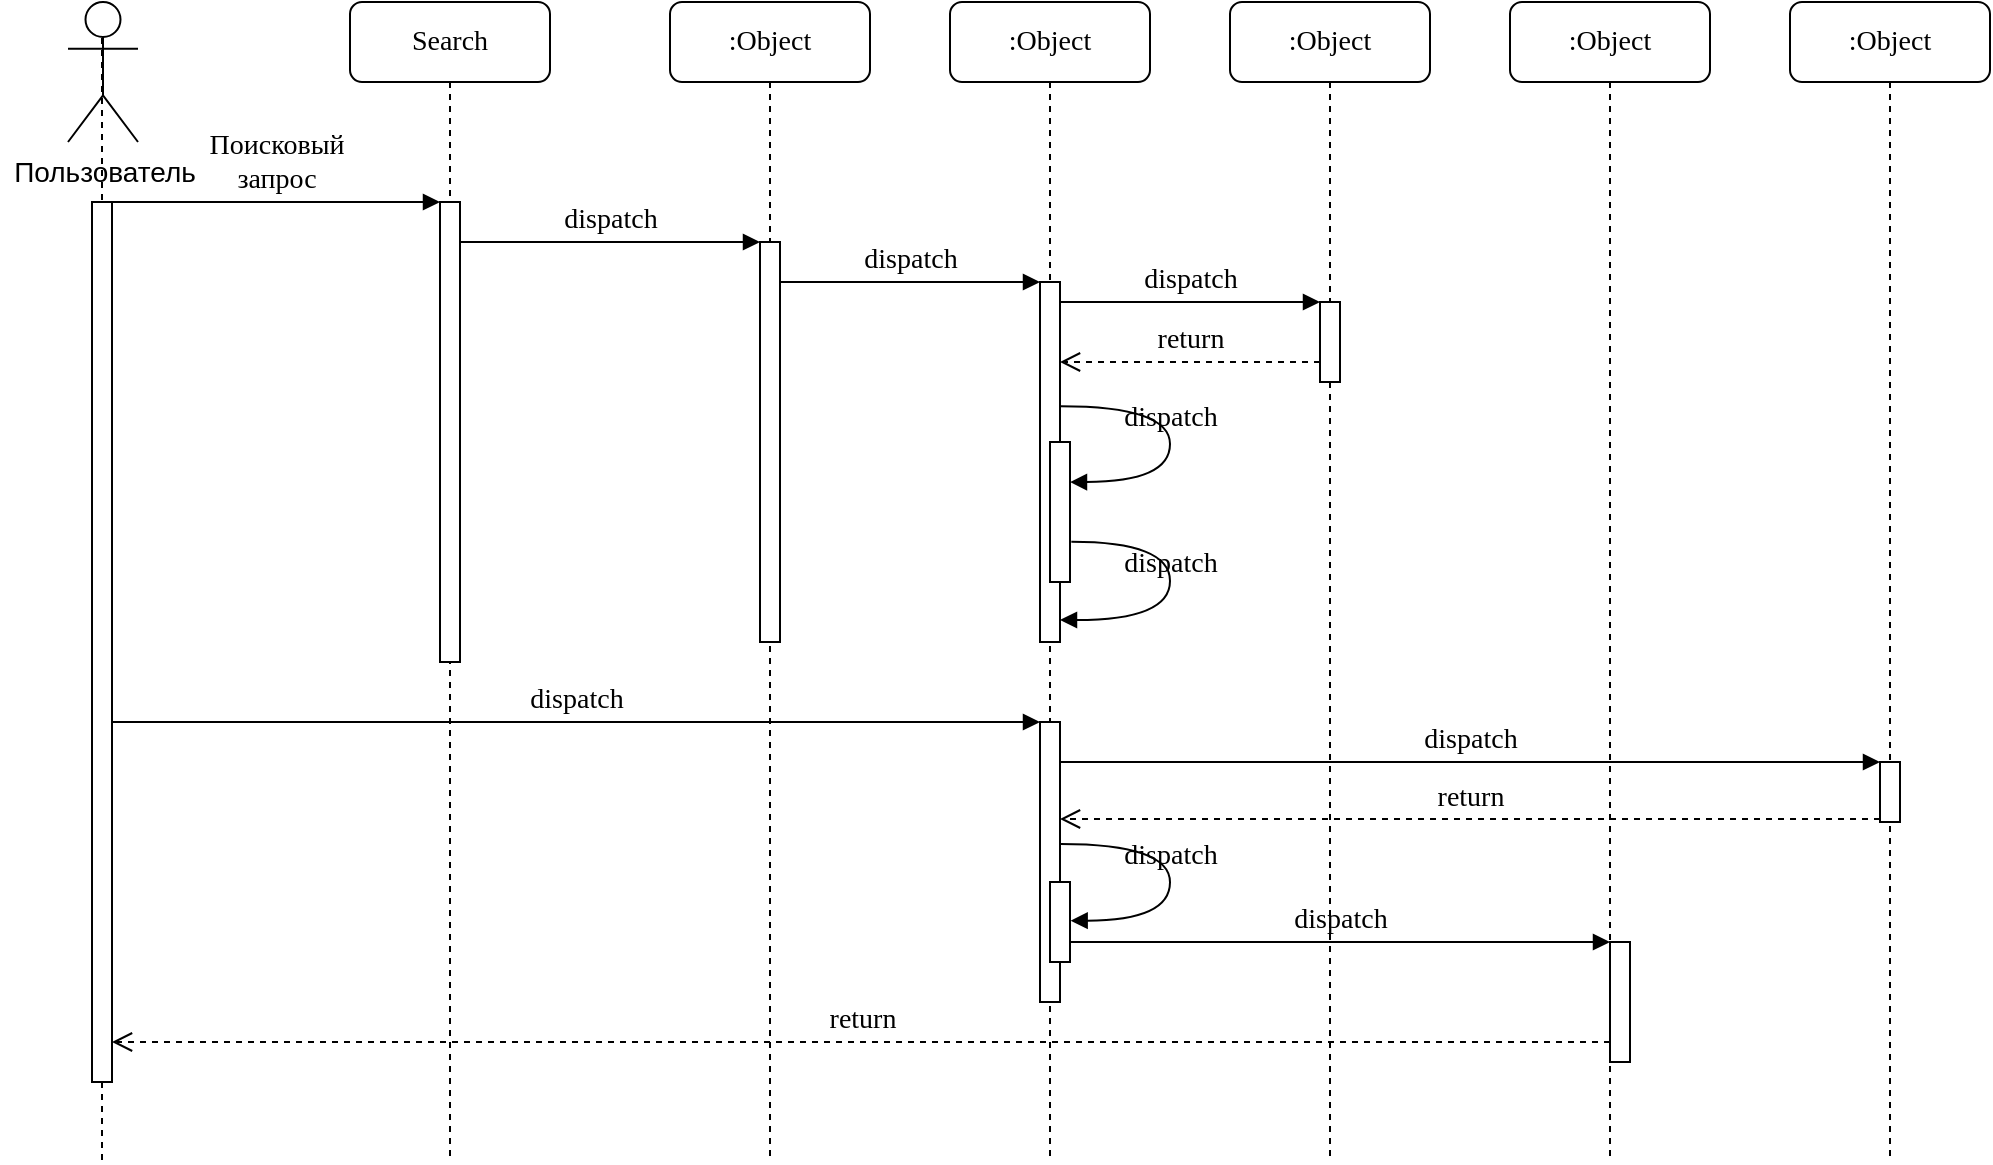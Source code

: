 <mxfile version="24.5.5" type="device" pages="3">
  <diagram name="Page-1" id="13e1069c-82ec-6db2-03f1-153e76fe0fe0">
    <mxGraphModel dx="628" dy="410" grid="1" gridSize="10" guides="1" tooltips="1" connect="1" arrows="1" fold="1" page="1" pageScale="1" pageWidth="1100" pageHeight="850" background="none" math="0" shadow="0">
      <root>
        <mxCell id="0" />
        <mxCell id="1" parent="0" />
        <mxCell id="7baba1c4bc27f4b0-2" value="Search" style="shape=umlLifeline;perimeter=lifelinePerimeter;whiteSpace=wrap;html=1;container=1;collapsible=0;recursiveResize=0;outlineConnect=0;rounded=1;shadow=0;comic=0;labelBackgroundColor=none;strokeWidth=1;fontFamily=Verdana;fontSize=14;align=center;" parent="1" vertex="1">
          <mxGeometry x="240" y="80" width="100" height="580" as="geometry" />
        </mxCell>
        <mxCell id="7baba1c4bc27f4b0-10" value="" style="html=1;points=[];perimeter=orthogonalPerimeter;rounded=0;shadow=0;comic=0;labelBackgroundColor=none;strokeWidth=1;fontFamily=Verdana;fontSize=14;align=center;" parent="7baba1c4bc27f4b0-2" vertex="1">
          <mxGeometry x="45" y="100" width="10" height="230" as="geometry" />
        </mxCell>
        <mxCell id="7baba1c4bc27f4b0-3" value=":Object" style="shape=umlLifeline;perimeter=lifelinePerimeter;whiteSpace=wrap;html=1;container=1;collapsible=0;recursiveResize=0;outlineConnect=0;rounded=1;shadow=0;comic=0;labelBackgroundColor=none;strokeWidth=1;fontFamily=Verdana;fontSize=14;align=center;" parent="1" vertex="1">
          <mxGeometry x="400" y="80" width="100" height="580" as="geometry" />
        </mxCell>
        <mxCell id="7baba1c4bc27f4b0-13" value="" style="html=1;points=[];perimeter=orthogonalPerimeter;rounded=0;shadow=0;comic=0;labelBackgroundColor=none;strokeWidth=1;fontFamily=Verdana;fontSize=14;align=center;" parent="7baba1c4bc27f4b0-3" vertex="1">
          <mxGeometry x="45" y="120" width="10" height="200" as="geometry" />
        </mxCell>
        <mxCell id="7baba1c4bc27f4b0-4" value=":Object" style="shape=umlLifeline;perimeter=lifelinePerimeter;whiteSpace=wrap;html=1;container=1;collapsible=0;recursiveResize=0;outlineConnect=0;rounded=1;shadow=0;comic=0;labelBackgroundColor=none;strokeWidth=1;fontFamily=Verdana;fontSize=14;align=center;" parent="1" vertex="1">
          <mxGeometry x="540" y="80" width="100" height="580" as="geometry" />
        </mxCell>
        <mxCell id="7baba1c4bc27f4b0-5" value=":Object" style="shape=umlLifeline;perimeter=lifelinePerimeter;whiteSpace=wrap;html=1;container=1;collapsible=0;recursiveResize=0;outlineConnect=0;rounded=1;shadow=0;comic=0;labelBackgroundColor=none;strokeWidth=1;fontFamily=Verdana;fontSize=14;align=center;" parent="1" vertex="1">
          <mxGeometry x="680" y="80" width="100" height="580" as="geometry" />
        </mxCell>
        <mxCell id="7baba1c4bc27f4b0-6" value=":Object" style="shape=umlLifeline;perimeter=lifelinePerimeter;whiteSpace=wrap;html=1;container=1;collapsible=0;recursiveResize=0;outlineConnect=0;rounded=1;shadow=0;comic=0;labelBackgroundColor=none;strokeWidth=1;fontFamily=Verdana;fontSize=14;align=center;" parent="1" vertex="1">
          <mxGeometry x="820" y="80" width="100" height="580" as="geometry" />
        </mxCell>
        <mxCell id="7baba1c4bc27f4b0-7" value=":Object" style="shape=umlLifeline;perimeter=lifelinePerimeter;whiteSpace=wrap;html=1;container=1;collapsible=0;recursiveResize=0;outlineConnect=0;rounded=1;shadow=0;comic=0;labelBackgroundColor=none;strokeWidth=1;fontFamily=Verdana;fontSize=14;align=center;" parent="1" vertex="1">
          <mxGeometry x="960" y="80" width="100" height="580" as="geometry" />
        </mxCell>
        <mxCell id="7baba1c4bc27f4b0-8" value="" style="shape=umlLifeline;perimeter=lifelinePerimeter;whiteSpace=wrap;html=1;container=1;collapsible=0;recursiveResize=0;outlineConnect=0;rounded=1;shadow=0;comic=0;labelBackgroundColor=none;strokeWidth=1;fontFamily=Verdana;fontSize=14;align=center;size=0;" parent="1" vertex="1">
          <mxGeometry x="66" y="80" width="100" height="580" as="geometry" />
        </mxCell>
        <mxCell id="7baba1c4bc27f4b0-9" value="" style="html=1;points=[];perimeter=orthogonalPerimeter;rounded=0;shadow=0;comic=0;labelBackgroundColor=none;strokeWidth=1;fontFamily=Verdana;fontSize=14;align=center;" parent="7baba1c4bc27f4b0-8" vertex="1">
          <mxGeometry x="45" y="100" width="10" height="440" as="geometry" />
        </mxCell>
        <mxCell id="zFUMQge01UDR3UkRTvfp-1" value="Пользователь" style="shape=umlActor;verticalLabelPosition=bottom;verticalAlign=top;html=1;outlineConnect=0;fontSize=14;" parent="7baba1c4bc27f4b0-8" vertex="1">
          <mxGeometry x="33" width="35" height="70" as="geometry" />
        </mxCell>
        <mxCell id="7baba1c4bc27f4b0-16" value="" style="html=1;points=[];perimeter=orthogonalPerimeter;rounded=0;shadow=0;comic=0;labelBackgroundColor=none;strokeWidth=1;fontFamily=Verdana;fontSize=14;align=center;" parent="1" vertex="1">
          <mxGeometry x="585" y="220" width="10" height="180" as="geometry" />
        </mxCell>
        <mxCell id="7baba1c4bc27f4b0-17" value="dispatch" style="html=1;verticalAlign=bottom;endArrow=block;labelBackgroundColor=none;fontFamily=Verdana;fontSize=14;edgeStyle=elbowEdgeStyle;elbow=vertical;" parent="1" source="7baba1c4bc27f4b0-13" target="7baba1c4bc27f4b0-16" edge="1">
          <mxGeometry relative="1" as="geometry">
            <mxPoint x="510" y="220" as="sourcePoint" />
            <Array as="points">
              <mxPoint x="460" y="220" />
            </Array>
          </mxGeometry>
        </mxCell>
        <mxCell id="7baba1c4bc27f4b0-19" value="" style="html=1;points=[];perimeter=orthogonalPerimeter;rounded=0;shadow=0;comic=0;labelBackgroundColor=none;strokeWidth=1;fontFamily=Verdana;fontSize=14;align=center;" parent="1" vertex="1">
          <mxGeometry x="725" y="230" width="10" height="40" as="geometry" />
        </mxCell>
        <mxCell id="7baba1c4bc27f4b0-20" value="dispatch" style="html=1;verticalAlign=bottom;endArrow=block;entryX=0;entryY=0;labelBackgroundColor=none;fontFamily=Verdana;fontSize=14;edgeStyle=elbowEdgeStyle;elbow=vertical;" parent="1" source="7baba1c4bc27f4b0-16" target="7baba1c4bc27f4b0-19" edge="1">
          <mxGeometry relative="1" as="geometry">
            <mxPoint x="650" y="230" as="sourcePoint" />
          </mxGeometry>
        </mxCell>
        <mxCell id="7baba1c4bc27f4b0-21" value="return" style="html=1;verticalAlign=bottom;endArrow=open;dashed=1;endSize=8;labelBackgroundColor=none;fontFamily=Verdana;fontSize=14;edgeStyle=elbowEdgeStyle;elbow=vertical;" parent="1" source="7baba1c4bc27f4b0-19" target="7baba1c4bc27f4b0-16" edge="1">
          <mxGeometry relative="1" as="geometry">
            <mxPoint x="650" y="306" as="targetPoint" />
            <Array as="points">
              <mxPoint x="670" y="260" />
              <mxPoint x="700" y="260" />
            </Array>
          </mxGeometry>
        </mxCell>
        <mxCell id="7baba1c4bc27f4b0-22" value="" style="html=1;points=[];perimeter=orthogonalPerimeter;rounded=0;shadow=0;comic=0;labelBackgroundColor=none;strokeWidth=1;fontFamily=Verdana;fontSize=14;align=center;" parent="1" vertex="1">
          <mxGeometry x="585" y="440" width="10" height="140" as="geometry" />
        </mxCell>
        <mxCell id="7baba1c4bc27f4b0-23" value="dispatch" style="html=1;verticalAlign=bottom;endArrow=block;entryX=0;entryY=0;labelBackgroundColor=none;fontFamily=Verdana;fontSize=14;" parent="1" source="7baba1c4bc27f4b0-9" target="7baba1c4bc27f4b0-22" edge="1">
          <mxGeometry relative="1" as="geometry">
            <mxPoint x="510" y="420" as="sourcePoint" />
          </mxGeometry>
        </mxCell>
        <mxCell id="7baba1c4bc27f4b0-25" value="" style="html=1;points=[];perimeter=orthogonalPerimeter;rounded=0;shadow=0;comic=0;labelBackgroundColor=none;strokeColor=#000000;strokeWidth=1;fillColor=#FFFFFF;fontFamily=Verdana;fontSize=14;fontColor=#000000;align=center;" parent="1" vertex="1">
          <mxGeometry x="1005" y="460" width="10" height="30" as="geometry" />
        </mxCell>
        <mxCell id="7baba1c4bc27f4b0-26" value="dispatch" style="html=1;verticalAlign=bottom;endArrow=block;entryX=0;entryY=0;labelBackgroundColor=none;fontFamily=Verdana;fontSize=14;" parent="1" source="7baba1c4bc27f4b0-22" target="7baba1c4bc27f4b0-25" edge="1">
          <mxGeometry relative="1" as="geometry">
            <mxPoint x="930" y="340" as="sourcePoint" />
          </mxGeometry>
        </mxCell>
        <mxCell id="7baba1c4bc27f4b0-27" value="return" style="html=1;verticalAlign=bottom;endArrow=open;dashed=1;endSize=8;exitX=0;exitY=0.95;labelBackgroundColor=none;fontFamily=Verdana;fontSize=14;" parent="1" source="7baba1c4bc27f4b0-25" target="7baba1c4bc27f4b0-22" edge="1">
          <mxGeometry relative="1" as="geometry">
            <mxPoint x="930" y="416" as="targetPoint" />
          </mxGeometry>
        </mxCell>
        <mxCell id="7baba1c4bc27f4b0-28" value="" style="html=1;points=[];perimeter=orthogonalPerimeter;rounded=0;shadow=0;comic=0;labelBackgroundColor=none;strokeWidth=1;fontFamily=Verdana;fontSize=14;align=center;" parent="1" vertex="1">
          <mxGeometry x="870" y="550" width="10" height="60" as="geometry" />
        </mxCell>
        <mxCell id="7baba1c4bc27f4b0-29" value="dispatch" style="html=1;verticalAlign=bottom;endArrow=block;entryX=0;entryY=0;labelBackgroundColor=none;fontFamily=Verdana;fontSize=14;edgeStyle=elbowEdgeStyle;elbow=vertical;" parent="1" source="7baba1c4bc27f4b0-37" target="7baba1c4bc27f4b0-28" edge="1">
          <mxGeometry relative="1" as="geometry">
            <mxPoint x="800" y="550" as="sourcePoint" />
          </mxGeometry>
        </mxCell>
        <mxCell id="7baba1c4bc27f4b0-30" value="return" style="html=1;verticalAlign=bottom;endArrow=open;dashed=1;endSize=8;labelBackgroundColor=none;fontFamily=Verdana;fontSize=14;edgeStyle=elbowEdgeStyle;elbow=vertical;" parent="1" source="7baba1c4bc27f4b0-28" target="7baba1c4bc27f4b0-9" edge="1">
          <mxGeometry relative="1" as="geometry">
            <mxPoint x="800" y="626" as="targetPoint" />
            <Array as="points">
              <mxPoint x="570" y="600" />
            </Array>
          </mxGeometry>
        </mxCell>
        <mxCell id="7baba1c4bc27f4b0-11" value="Поисковый&lt;br style=&quot;font-size: 14px;&quot;&gt;запрос" style="html=1;verticalAlign=bottom;endArrow=block;entryX=0;entryY=0;labelBackgroundColor=none;fontFamily=Verdana;fontSize=14;edgeStyle=elbowEdgeStyle;elbow=vertical;" parent="1" source="7baba1c4bc27f4b0-9" target="7baba1c4bc27f4b0-10" edge="1">
          <mxGeometry relative="1" as="geometry">
            <mxPoint x="220" y="190" as="sourcePoint" />
          </mxGeometry>
        </mxCell>
        <mxCell id="7baba1c4bc27f4b0-14" value="dispatch" style="html=1;verticalAlign=bottom;endArrow=block;entryX=0;entryY=0;labelBackgroundColor=none;fontFamily=Verdana;fontSize=14;edgeStyle=elbowEdgeStyle;elbow=vertical;" parent="1" source="7baba1c4bc27f4b0-10" target="7baba1c4bc27f4b0-13" edge="1">
          <mxGeometry relative="1" as="geometry">
            <mxPoint x="370" y="200" as="sourcePoint" />
          </mxGeometry>
        </mxCell>
        <mxCell id="7baba1c4bc27f4b0-34" value="" style="html=1;points=[];perimeter=orthogonalPerimeter;rounded=0;shadow=0;comic=0;labelBackgroundColor=none;strokeWidth=1;fontFamily=Verdana;fontSize=14;align=center;" parent="1" vertex="1">
          <mxGeometry x="590" y="300" width="10" height="70" as="geometry" />
        </mxCell>
        <mxCell id="7baba1c4bc27f4b0-35" value="dispatch" style="html=1;verticalAlign=bottom;endArrow=block;labelBackgroundColor=none;fontFamily=Verdana;fontSize=14;elbow=vertical;edgeStyle=orthogonalEdgeStyle;curved=1;entryX=1;entryY=0.286;entryPerimeter=0;exitX=1.038;exitY=0.345;exitPerimeter=0;" parent="1" source="7baba1c4bc27f4b0-16" target="7baba1c4bc27f4b0-34" edge="1">
          <mxGeometry relative="1" as="geometry">
            <mxPoint x="465" y="230" as="sourcePoint" />
            <mxPoint x="595" y="230" as="targetPoint" />
            <Array as="points">
              <mxPoint x="650" y="282" />
              <mxPoint x="650" y="320" />
            </Array>
          </mxGeometry>
        </mxCell>
        <mxCell id="7baba1c4bc27f4b0-36" value="dispatch" style="html=1;verticalAlign=bottom;endArrow=block;labelBackgroundColor=none;fontFamily=Verdana;fontSize=14;elbow=vertical;edgeStyle=orthogonalEdgeStyle;curved=1;exitX=1.066;exitY=0.713;exitPerimeter=0;" parent="1" source="7baba1c4bc27f4b0-34" edge="1">
          <mxGeometry relative="1" as="geometry">
            <mxPoint x="610.333" y="350" as="sourcePoint" />
            <mxPoint x="595" y="389" as="targetPoint" />
            <Array as="points">
              <mxPoint x="650" y="350" />
              <mxPoint x="650" y="389" />
            </Array>
          </mxGeometry>
        </mxCell>
        <mxCell id="7baba1c4bc27f4b0-37" value="" style="html=1;points=[];perimeter=orthogonalPerimeter;rounded=0;shadow=0;comic=0;labelBackgroundColor=none;strokeWidth=1;fontFamily=Verdana;fontSize=14;align=center;" parent="1" vertex="1">
          <mxGeometry x="590" y="520" width="10" height="40" as="geometry" />
        </mxCell>
        <mxCell id="7baba1c4bc27f4b0-39" value="dispatch" style="html=1;verticalAlign=bottom;endArrow=block;labelBackgroundColor=none;fontFamily=Verdana;fontSize=14;elbow=vertical;edgeStyle=orthogonalEdgeStyle;curved=1;entryX=1;entryY=0.286;entryPerimeter=0;exitX=1.038;exitY=0.345;exitPerimeter=0;" parent="1" edge="1">
          <mxGeometry relative="1" as="geometry">
            <mxPoint x="595.333" y="501" as="sourcePoint" />
            <mxPoint x="600.333" y="539.333" as="targetPoint" />
            <Array as="points">
              <mxPoint x="650" y="501" />
              <mxPoint x="650" y="539" />
            </Array>
          </mxGeometry>
        </mxCell>
      </root>
    </mxGraphModel>
  </diagram>
  <diagram id="e9X5SqmoBEEQAjiF42qK" name="Страница — 2">
    <mxGraphModel dx="1121" dy="733" grid="1" gridSize="10" guides="1" tooltips="1" connect="1" arrows="1" fold="1" page="1" pageScale="1" pageWidth="827" pageHeight="1169" math="0" shadow="0">
      <root>
        <mxCell id="0" />
        <mxCell id="1" parent="0" />
        <mxCell id="RokBbIehH6QQbK3qQUgr-1" value="browse" style="shape=umlLifeline;perimeter=lifelinePerimeter;whiteSpace=wrap;html=1;container=1;collapsible=0;recursiveResize=0;outlineConnect=0;rounded=1;shadow=0;comic=0;labelBackgroundColor=none;strokeWidth=1;fontFamily=Verdana;fontSize=14;align=center;" vertex="1" parent="1">
          <mxGeometry x="240" y="80" width="100" height="400" as="geometry" />
        </mxCell>
        <mxCell id="RokBbIehH6QQbK3qQUgr-2" value="" style="html=1;points=[];perimeter=orthogonalPerimeter;rounded=0;shadow=0;comic=0;labelBackgroundColor=none;strokeWidth=1;fontFamily=Verdana;fontSize=14;align=center;" vertex="1" parent="RokBbIehH6QQbK3qQUgr-1">
          <mxGeometry x="45" y="100" width="10" height="140" as="geometry" />
        </mxCell>
        <mxCell id="RokBbIehH6QQbK3qQUgr-3" value="search-service" style="shape=umlLifeline;perimeter=lifelinePerimeter;whiteSpace=wrap;html=1;container=1;collapsible=0;recursiveResize=0;outlineConnect=0;rounded=1;shadow=0;comic=0;labelBackgroundColor=none;strokeWidth=1;fontFamily=Verdana;fontSize=14;align=center;" vertex="1" parent="1">
          <mxGeometry x="400" y="80" width="100" height="400" as="geometry" />
        </mxCell>
        <mxCell id="RokBbIehH6QQbK3qQUgr-4" value="" style="html=1;points=[];perimeter=orthogonalPerimeter;rounded=0;shadow=0;comic=0;labelBackgroundColor=none;strokeWidth=1;fontFamily=Verdana;fontSize=14;align=center;" vertex="1" parent="RokBbIehH6QQbK3qQUgr-3">
          <mxGeometry x="45" y="130" width="10" height="70" as="geometry" />
        </mxCell>
        <mxCell id="RokBbIehH6QQbK3qQUgr-9" value="" style="shape=umlLifeline;perimeter=lifelinePerimeter;whiteSpace=wrap;html=1;container=1;collapsible=0;recursiveResize=0;outlineConnect=0;rounded=1;shadow=0;comic=0;labelBackgroundColor=none;strokeWidth=1;fontFamily=Verdana;fontSize=14;align=center;size=0;" vertex="1" parent="1">
          <mxGeometry x="66" y="80" width="100" height="400" as="geometry" />
        </mxCell>
        <mxCell id="RokBbIehH6QQbK3qQUgr-10" value="" style="html=1;points=[];perimeter=orthogonalPerimeter;rounded=0;shadow=0;comic=0;labelBackgroundColor=none;strokeWidth=1;fontFamily=Verdana;fontSize=14;align=center;" vertex="1" parent="RokBbIehH6QQbK3qQUgr-9">
          <mxGeometry x="45" y="100" width="10" height="190" as="geometry" />
        </mxCell>
        <mxCell id="RokBbIehH6QQbK3qQUgr-11" value="Пользователь" style="shape=umlActor;verticalLabelPosition=bottom;verticalAlign=top;html=1;outlineConnect=0;fontSize=14;" vertex="1" parent="RokBbIehH6QQbK3qQUgr-9">
          <mxGeometry x="33" y="-4" width="35" height="70" as="geometry" />
        </mxCell>
        <mxCell id="RokBbIehH6QQbK3qQUgr-25" value="Поисковый&lt;br style=&quot;font-size: 14px;&quot;&gt;запрос" style="html=1;verticalAlign=bottom;endArrow=block;entryX=0;entryY=0;labelBackgroundColor=none;fontFamily=Verdana;fontSize=14;edgeStyle=elbowEdgeStyle;elbow=vertical;" edge="1" parent="1">
          <mxGeometry relative="1" as="geometry">
            <mxPoint x="121" y="193" as="sourcePoint" />
            <mxPoint x="285" y="193.0" as="targetPoint" />
          </mxGeometry>
        </mxCell>
        <mxCell id="RokBbIehH6QQbK3qQUgr-26" value="Поисковый&lt;br&gt;запрос" style="html=1;verticalAlign=bottom;endArrow=block;entryX=0;entryY=0;labelBackgroundColor=none;fontFamily=Verdana;fontSize=14;edgeStyle=elbowEdgeStyle;elbow=vertical;" edge="1" parent="1">
          <mxGeometry relative="1" as="geometry">
            <mxPoint x="295" y="207" as="sourcePoint" />
            <mxPoint x="445" y="207.0" as="targetPoint" />
          </mxGeometry>
        </mxCell>
        <mxCell id="RokBbIehH6QQbK3qQUgr-16" value="Список&lt;div&gt;трансляций&lt;/div&gt;" style="html=1;verticalAlign=bottom;endArrow=open;dashed=1;endSize=8;labelBackgroundColor=none;fontFamily=Verdana;fontSize=14;edgeStyle=elbowEdgeStyle;elbow=vertical;entryX=1.055;entryY=0.718;entryDx=0;entryDy=0;entryPerimeter=0;" edge="1" parent="1" source="RokBbIehH6QQbK3qQUgr-4" target="RokBbIehH6QQbK3qQUgr-2">
          <mxGeometry relative="1" as="geometry">
            <mxPoint x="315" y="280" as="targetPoint" />
            <Array as="points">
              <mxPoint x="380" y="280" />
              <mxPoint x="420" y="280" />
            </Array>
            <mxPoint x="445" y="280" as="sourcePoint" />
          </mxGeometry>
        </mxCell>
        <mxCell id="RokBbIehH6QQbK3qQUgr-34" value="Карточки&lt;div&gt;трансляций&lt;/div&gt;" style="html=1;verticalAlign=bottom;endArrow=open;dashed=1;endSize=8;labelBackgroundColor=none;fontFamily=Verdana;fontSize=14;edgeStyle=elbowEdgeStyle;elbow=vertical;" edge="1" parent="1">
          <mxGeometry relative="1" as="geometry">
            <mxPoint x="120" y="320" as="targetPoint" />
            <Array as="points">
              <mxPoint x="213" y="320" />
              <mxPoint x="253" y="320" />
            </Array>
            <mxPoint x="289.5" y="320" as="sourcePoint" />
          </mxGeometry>
        </mxCell>
      </root>
    </mxGraphModel>
  </diagram>
  <diagram id="phtAl6plremGP3SxUvnf" name="Страница — 3">
    <mxGraphModel dx="785" dy="513" grid="1" gridSize="10" guides="1" tooltips="1" connect="1" arrows="1" fold="1" page="1" pageScale="1" pageWidth="827" pageHeight="1169" math="0" shadow="0">
      <root>
        <mxCell id="0" />
        <mxCell id="1" parent="0" />
        <mxCell id="5nNnxk7ZySgeqozwCx_E-1" value="Клиентская часть" style="shape=umlLifeline;perimeter=lifelinePerimeter;whiteSpace=wrap;html=1;container=1;collapsible=0;recursiveResize=0;outlineConnect=0;rounded=1;shadow=0;comic=0;labelBackgroundColor=none;strokeWidth=1;fontFamily=Verdana;fontSize=14;align=center;" parent="1" vertex="1">
          <mxGeometry x="240" y="80" width="100" height="350" as="geometry" />
        </mxCell>
        <mxCell id="5nNnxk7ZySgeqozwCx_E-2" value="" style="html=1;points=[];perimeter=orthogonalPerimeter;rounded=0;shadow=0;comic=0;labelBackgroundColor=none;strokeWidth=1;fontFamily=Verdana;fontSize=14;align=center;" parent="5nNnxk7ZySgeqozwCx_E-1" vertex="1">
          <mxGeometry x="45" y="110" width="10" height="140" as="geometry" />
        </mxCell>
        <mxCell id="5nNnxk7ZySgeqozwCx_E-3" value="Серверная часть" style="shape=umlLifeline;perimeter=lifelinePerimeter;whiteSpace=wrap;html=1;container=1;collapsible=0;recursiveResize=0;outlineConnect=0;rounded=1;shadow=0;comic=0;labelBackgroundColor=none;strokeWidth=1;fontFamily=Verdana;fontSize=14;align=center;" parent="1" vertex="1">
          <mxGeometry x="400" y="80" width="100" height="350" as="geometry" />
        </mxCell>
        <mxCell id="5nNnxk7ZySgeqozwCx_E-4" value="" style="html=1;points=[];perimeter=orthogonalPerimeter;rounded=0;shadow=0;comic=0;labelBackgroundColor=none;strokeWidth=1;fontFamily=Verdana;fontSize=14;align=center;" parent="5nNnxk7ZySgeqozwCx_E-3" vertex="1">
          <mxGeometry x="45" y="130" width="10" height="90" as="geometry" />
        </mxCell>
        <mxCell id="5nNnxk7ZySgeqozwCx_E-26" value="Поисковый&lt;br&gt;запрос" style="html=1;verticalAlign=bottom;endArrow=block;labelBackgroundColor=none;fontFamily=Verdana;fontSize=14;edgeStyle=elbowEdgeStyle;elbow=vertical;" parent="5nNnxk7ZySgeqozwCx_E-3" edge="1">
          <mxGeometry relative="1" as="geometry">
            <mxPoint x="-105" y="135" as="sourcePoint" />
            <mxPoint x="45" y="135" as="targetPoint" />
            <Array as="points">
              <mxPoint x="-59.67" y="135" />
              <mxPoint x="-69.67" y="35" />
            </Array>
          </mxGeometry>
        </mxCell>
        <mxCell id="5nNnxk7ZySgeqozwCx_E-5" value="СУБД" style="shape=umlLifeline;perimeter=lifelinePerimeter;whiteSpace=wrap;html=1;container=1;collapsible=0;recursiveResize=0;outlineConnect=0;rounded=1;shadow=0;comic=0;labelBackgroundColor=none;strokeWidth=1;fontFamily=Verdana;fontSize=14;align=center;" parent="1" vertex="1">
          <mxGeometry x="540" y="80" width="100" height="350" as="geometry" />
        </mxCell>
        <mxCell id="5nNnxk7ZySgeqozwCx_E-32" value="" style="html=1;points=[];perimeter=orthogonalPerimeter;rounded=0;shadow=0;comic=0;labelBackgroundColor=none;strokeWidth=1;fontFamily=Verdana;fontSize=14;align=center;" parent="5nNnxk7ZySgeqozwCx_E-5" vertex="1">
          <mxGeometry x="45" y="140" width="10" height="50" as="geometry" />
        </mxCell>
        <mxCell id="LN6lQVmRN_XFHIJjR32S-2" value="Поиск &lt;br&gt;по запросу" style="html=1;verticalAlign=bottom;endArrow=block;labelBackgroundColor=none;fontFamily=Verdana;fontSize=14;edgeStyle=elbowEdgeStyle;elbow=vertical;exitX=1.055;exitY=0.5;exitDx=0;exitDy=0;exitPerimeter=0;entryX=0.986;entryY=0.775;entryDx=0;entryDy=0;entryPerimeter=0;" edge="1" parent="5nNnxk7ZySgeqozwCx_E-5" source="5nNnxk7ZySgeqozwCx_E-32" target="5nNnxk7ZySgeqozwCx_E-32">
          <mxGeometry x="-0.073" y="41" relative="1" as="geometry">
            <mxPoint x="60" y="157" as="sourcePoint" />
            <Array as="points">
              <mxPoint x="80" y="160" />
            </Array>
            <mxPoint x="190.0" y="157" as="targetPoint" />
            <mxPoint x="20" y="-26" as="offset" />
          </mxGeometry>
        </mxCell>
        <mxCell id="5nNnxk7ZySgeqozwCx_E-9" value="" style="shape=umlLifeline;perimeter=lifelinePerimeter;whiteSpace=wrap;html=1;container=1;collapsible=0;recursiveResize=0;outlineConnect=0;rounded=1;shadow=0;comic=0;labelBackgroundColor=none;strokeWidth=1;fontFamily=Verdana;fontSize=14;align=center;size=0;" parent="1" vertex="1">
          <mxGeometry x="66" y="80" width="100" height="350" as="geometry" />
        </mxCell>
        <mxCell id="5nNnxk7ZySgeqozwCx_E-10" value="" style="html=1;points=[];perimeter=orthogonalPerimeter;rounded=0;shadow=0;comic=0;labelBackgroundColor=none;strokeWidth=1;fontFamily=Verdana;fontSize=14;align=center;" parent="5nNnxk7ZySgeqozwCx_E-9" vertex="1">
          <mxGeometry x="45" y="100" width="10" height="160" as="geometry" />
        </mxCell>
        <mxCell id="5nNnxk7ZySgeqozwCx_E-11" value="Пользователь" style="shape=umlActor;verticalLabelPosition=bottom;verticalAlign=top;html=1;outlineConnect=0;fontSize=14;" parent="5nNnxk7ZySgeqozwCx_E-9" vertex="1">
          <mxGeometry x="33" width="35" height="70" as="geometry" />
        </mxCell>
        <mxCell id="5nNnxk7ZySgeqozwCx_E-13" value="Поисковый&lt;br&gt;запрос" style="html=1;verticalAlign=bottom;endArrow=block;labelBackgroundColor=none;fontFamily=Verdana;fontSize=14;edgeStyle=elbowEdgeStyle;elbow=vertical;" parent="1" edge="1">
          <mxGeometry relative="1" as="geometry">
            <mxPoint x="455" y="227" as="sourcePoint" />
            <Array as="points">
              <mxPoint x="460" y="227" />
            </Array>
            <mxPoint x="585.0" y="227" as="targetPoint" />
          </mxGeometry>
        </mxCell>
        <mxCell id="5nNnxk7ZySgeqozwCx_E-25" value="Поисковый&lt;br style=&quot;font-size: 14px;&quot;&gt;запрос" style="html=1;verticalAlign=bottom;endArrow=block;entryX=0;entryY=0;labelBackgroundColor=none;fontFamily=Verdana;fontSize=14;edgeStyle=elbowEdgeStyle;elbow=vertical;" parent="1" edge="1">
          <mxGeometry x="0.207" relative="1" as="geometry">
            <mxPoint x="121" y="194" as="sourcePoint" />
            <mxPoint x="285" y="194.0" as="targetPoint" />
            <mxPoint as="offset" />
          </mxGeometry>
        </mxCell>
        <mxCell id="5nNnxk7ZySgeqozwCx_E-33" value="Список&lt;br&gt;карточек" style="html=1;verticalAlign=bottom;endArrow=open;dashed=1;endSize=8;labelBackgroundColor=none;fontFamily=Verdana;fontSize=14;edgeStyle=elbowEdgeStyle;elbow=vertical;" parent="1" edge="1">
          <mxGeometry relative="1" as="geometry">
            <mxPoint x="295" y="300" as="targetPoint" />
            <Array as="points">
              <mxPoint x="322" y="300" />
            </Array>
            <mxPoint x="445" y="300" as="sourcePoint" />
            <mxPoint as="offset" />
          </mxGeometry>
        </mxCell>
        <mxCell id="5nNnxk7ZySgeqozwCx_E-34" value="Список&lt;br&gt;трансляций" style="html=1;verticalAlign=bottom;endArrow=open;dashed=1;endSize=8;labelBackgroundColor=none;fontFamily=Verdana;fontSize=14;edgeStyle=elbowEdgeStyle;elbow=vertical;" parent="1" source="5nNnxk7ZySgeqozwCx_E-32" target="5nNnxk7ZySgeqozwCx_E-4" edge="1">
          <mxGeometry relative="1" as="geometry">
            <mxPoint x="570" y="270" as="targetPoint" />
            <Array as="points">
              <mxPoint x="530" y="270" />
            </Array>
            <mxPoint x="731" y="270" as="sourcePoint" />
          </mxGeometry>
        </mxCell>
        <mxCell id="5nNnxk7ZySgeqozwCx_E-35" value="Список&lt;br&gt;карточек" style="html=1;verticalAlign=bottom;endArrow=open;dashed=1;endSize=8;labelBackgroundColor=none;fontFamily=Verdana;fontSize=14;edgeStyle=elbowEdgeStyle;elbow=vertical;" parent="1" source="5nNnxk7ZySgeqozwCx_E-2" target="5nNnxk7ZySgeqozwCx_E-10" edge="1">
          <mxGeometry relative="1" as="geometry">
            <mxPoint x="-10" y="330" as="targetPoint" />
            <Array as="points">
              <mxPoint x="220" y="330" />
            </Array>
            <mxPoint x="130" y="330" as="sourcePoint" />
          </mxGeometry>
        </mxCell>
      </root>
    </mxGraphModel>
  </diagram>
</mxfile>
